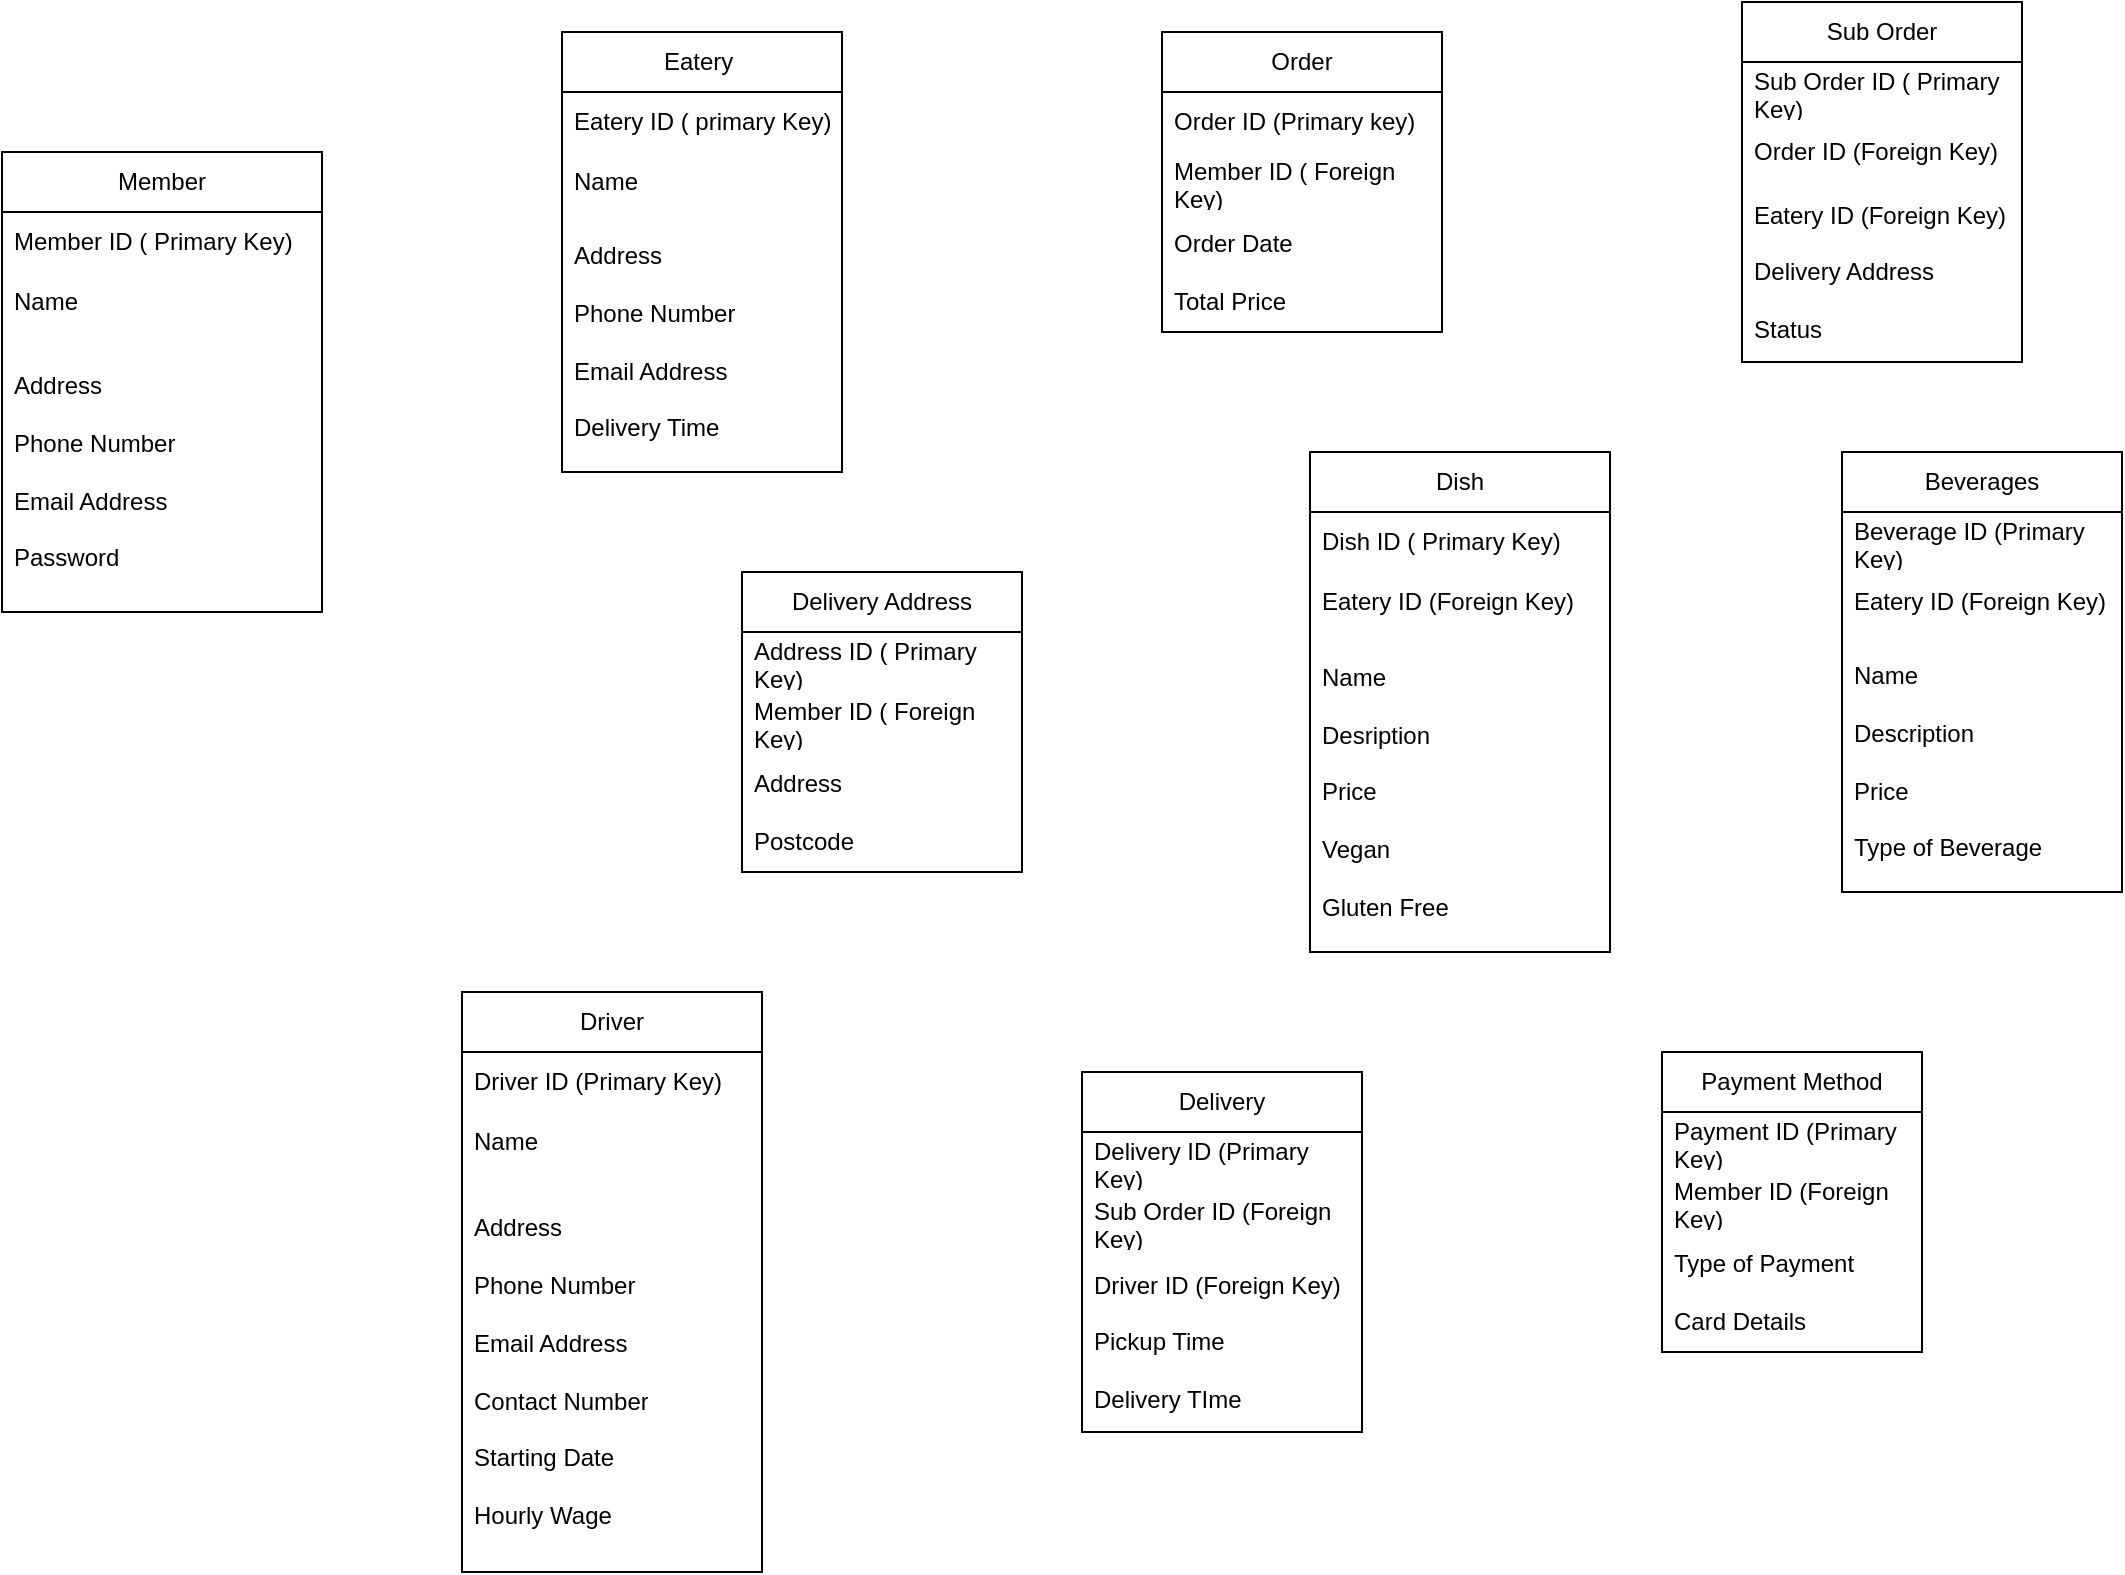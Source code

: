 <mxfile version="22.1.5" type="github">
  <diagram name="Page-1" id="V_OIsb3dV8PI7ekmCIi9">
    <mxGraphModel dx="1811" dy="629" grid="1" gridSize="10" guides="1" tooltips="1" connect="1" arrows="1" fold="1" page="1" pageScale="1" pageWidth="827" pageHeight="1169" math="0" shadow="0">
      <root>
        <mxCell id="0" />
        <mxCell id="1" parent="0" />
        <mxCell id="866BhcFPN6EovTLOz9K3-1" value="Member" style="swimlane;fontStyle=0;childLayout=stackLayout;horizontal=1;startSize=30;horizontalStack=0;resizeParent=1;resizeParentMax=0;resizeLast=0;collapsible=1;marginBottom=0;whiteSpace=wrap;html=1;" parent="1" vertex="1">
          <mxGeometry x="-240" y="470" width="160" height="230" as="geometry" />
        </mxCell>
        <mxCell id="866BhcFPN6EovTLOz9K3-2" value="Member ID ( Primary Key)" style="text;strokeColor=none;fillColor=none;align=left;verticalAlign=middle;spacingLeft=4;spacingRight=4;overflow=hidden;points=[[0,0.5],[1,0.5]];portConstraint=eastwest;rotatable=0;whiteSpace=wrap;html=1;" parent="866BhcFPN6EovTLOz9K3-1" vertex="1">
          <mxGeometry y="30" width="160" height="30" as="geometry" />
        </mxCell>
        <mxCell id="866BhcFPN6EovTLOz9K3-3" value="Name" style="text;strokeColor=none;fillColor=none;align=left;verticalAlign=middle;spacingLeft=4;spacingRight=4;overflow=hidden;points=[[0,0.5],[1,0.5]];portConstraint=eastwest;rotatable=0;whiteSpace=wrap;html=1;" parent="866BhcFPN6EovTLOz9K3-1" vertex="1">
          <mxGeometry y="60" width="160" height="30" as="geometry" />
        </mxCell>
        <mxCell id="866BhcFPN6EovTLOz9K3-4" value="Address&lt;br&gt;&lt;br&gt;Phone Number&lt;br&gt;&lt;br&gt;Email Address&lt;br&gt;&lt;br&gt;Password&lt;br&gt;" style="text;strokeColor=none;fillColor=none;align=left;verticalAlign=middle;spacingLeft=4;spacingRight=4;overflow=hidden;points=[[0,0.5],[1,0.5]];portConstraint=eastwest;rotatable=0;whiteSpace=wrap;html=1;" parent="866BhcFPN6EovTLOz9K3-1" vertex="1">
          <mxGeometry y="90" width="160" height="140" as="geometry" />
        </mxCell>
        <mxCell id="866BhcFPN6EovTLOz9K3-5" value="Eatery&amp;nbsp;" style="swimlane;fontStyle=0;childLayout=stackLayout;horizontal=1;startSize=30;horizontalStack=0;resizeParent=1;resizeParentMax=0;resizeLast=0;collapsible=1;marginBottom=0;whiteSpace=wrap;html=1;" parent="1" vertex="1">
          <mxGeometry x="40" y="410" width="140" height="220" as="geometry" />
        </mxCell>
        <mxCell id="866BhcFPN6EovTLOz9K3-6" value="Eatery ID ( primary Key)" style="text;strokeColor=none;fillColor=none;align=left;verticalAlign=middle;spacingLeft=4;spacingRight=4;overflow=hidden;points=[[0,0.5],[1,0.5]];portConstraint=eastwest;rotatable=0;whiteSpace=wrap;html=1;" parent="866BhcFPN6EovTLOz9K3-5" vertex="1">
          <mxGeometry y="30" width="140" height="30" as="geometry" />
        </mxCell>
        <mxCell id="866BhcFPN6EovTLOz9K3-7" value="Name" style="text;strokeColor=none;fillColor=none;align=left;verticalAlign=middle;spacingLeft=4;spacingRight=4;overflow=hidden;points=[[0,0.5],[1,0.5]];portConstraint=eastwest;rotatable=0;whiteSpace=wrap;html=1;" parent="866BhcFPN6EovTLOz9K3-5" vertex="1">
          <mxGeometry y="60" width="140" height="30" as="geometry" />
        </mxCell>
        <mxCell id="866BhcFPN6EovTLOz9K3-8" value="Address&lt;br&gt;&lt;br&gt;Phone Number&lt;br&gt;&lt;br&gt;Email Address&lt;br&gt;&lt;br&gt;Delivery Time&lt;br&gt;" style="text;strokeColor=none;fillColor=none;align=left;verticalAlign=middle;spacingLeft=4;spacingRight=4;overflow=hidden;points=[[0,0.5],[1,0.5]];portConstraint=eastwest;rotatable=0;whiteSpace=wrap;html=1;" parent="866BhcFPN6EovTLOz9K3-5" vertex="1">
          <mxGeometry y="90" width="140" height="130" as="geometry" />
        </mxCell>
        <mxCell id="866BhcFPN6EovTLOz9K3-9" value="Delivery Address" style="swimlane;fontStyle=0;childLayout=stackLayout;horizontal=1;startSize=30;horizontalStack=0;resizeParent=1;resizeParentMax=0;resizeLast=0;collapsible=1;marginBottom=0;whiteSpace=wrap;html=1;" parent="1" vertex="1">
          <mxGeometry x="130" y="680" width="140" height="150" as="geometry" />
        </mxCell>
        <mxCell id="866BhcFPN6EovTLOz9K3-10" value="Address ID ( Primary Key)" style="text;strokeColor=none;fillColor=none;align=left;verticalAlign=middle;spacingLeft=4;spacingRight=4;overflow=hidden;points=[[0,0.5],[1,0.5]];portConstraint=eastwest;rotatable=0;whiteSpace=wrap;html=1;" parent="866BhcFPN6EovTLOz9K3-9" vertex="1">
          <mxGeometry y="30" width="140" height="30" as="geometry" />
        </mxCell>
        <mxCell id="866BhcFPN6EovTLOz9K3-11" value="Member ID ( Foreign Key)" style="text;strokeColor=none;fillColor=none;align=left;verticalAlign=middle;spacingLeft=4;spacingRight=4;overflow=hidden;points=[[0,0.5],[1,0.5]];portConstraint=eastwest;rotatable=0;whiteSpace=wrap;html=1;" parent="866BhcFPN6EovTLOz9K3-9" vertex="1">
          <mxGeometry y="60" width="140" height="30" as="geometry" />
        </mxCell>
        <mxCell id="866BhcFPN6EovTLOz9K3-12" value="Address&lt;br&gt;&lt;br&gt;Postcode" style="text;strokeColor=none;fillColor=none;align=left;verticalAlign=middle;spacingLeft=4;spacingRight=4;overflow=hidden;points=[[0,0.5],[1,0.5]];portConstraint=eastwest;rotatable=0;whiteSpace=wrap;html=1;" parent="866BhcFPN6EovTLOz9K3-9" vertex="1">
          <mxGeometry y="90" width="140" height="60" as="geometry" />
        </mxCell>
        <mxCell id="866BhcFPN6EovTLOz9K3-13" value="Order" style="swimlane;fontStyle=0;childLayout=stackLayout;horizontal=1;startSize=30;horizontalStack=0;resizeParent=1;resizeParentMax=0;resizeLast=0;collapsible=1;marginBottom=0;whiteSpace=wrap;html=1;" parent="1" vertex="1">
          <mxGeometry x="340" y="410" width="140" height="150" as="geometry" />
        </mxCell>
        <mxCell id="866BhcFPN6EovTLOz9K3-14" value="Order ID (Primary key)" style="text;strokeColor=none;fillColor=none;align=left;verticalAlign=middle;spacingLeft=4;spacingRight=4;overflow=hidden;points=[[0,0.5],[1,0.5]];portConstraint=eastwest;rotatable=0;whiteSpace=wrap;html=1;" parent="866BhcFPN6EovTLOz9K3-13" vertex="1">
          <mxGeometry y="30" width="140" height="30" as="geometry" />
        </mxCell>
        <mxCell id="866BhcFPN6EovTLOz9K3-15" value="Member ID ( Foreign Key)" style="text;strokeColor=none;fillColor=none;align=left;verticalAlign=middle;spacingLeft=4;spacingRight=4;overflow=hidden;points=[[0,0.5],[1,0.5]];portConstraint=eastwest;rotatable=0;whiteSpace=wrap;html=1;" parent="866BhcFPN6EovTLOz9K3-13" vertex="1">
          <mxGeometry y="60" width="140" height="30" as="geometry" />
        </mxCell>
        <mxCell id="866BhcFPN6EovTLOz9K3-16" value="Order Date&lt;br&gt;&lt;br&gt;Total Price&lt;br&gt;" style="text;strokeColor=none;fillColor=none;align=left;verticalAlign=middle;spacingLeft=4;spacingRight=4;overflow=hidden;points=[[0,0.5],[1,0.5]];portConstraint=eastwest;rotatable=0;whiteSpace=wrap;html=1;" parent="866BhcFPN6EovTLOz9K3-13" vertex="1">
          <mxGeometry y="90" width="140" height="60" as="geometry" />
        </mxCell>
        <mxCell id="866BhcFPN6EovTLOz9K3-17" value="Sub Order" style="swimlane;fontStyle=0;childLayout=stackLayout;horizontal=1;startSize=30;horizontalStack=0;resizeParent=1;resizeParentMax=0;resizeLast=0;collapsible=1;marginBottom=0;whiteSpace=wrap;html=1;" parent="1" vertex="1">
          <mxGeometry x="630" y="395" width="140" height="180" as="geometry" />
        </mxCell>
        <mxCell id="866BhcFPN6EovTLOz9K3-18" value="Sub Order ID ( Primary Key)" style="text;strokeColor=none;fillColor=none;align=left;verticalAlign=middle;spacingLeft=4;spacingRight=4;overflow=hidden;points=[[0,0.5],[1,0.5]];portConstraint=eastwest;rotatable=0;whiteSpace=wrap;html=1;" parent="866BhcFPN6EovTLOz9K3-17" vertex="1">
          <mxGeometry y="30" width="140" height="30" as="geometry" />
        </mxCell>
        <mxCell id="866BhcFPN6EovTLOz9K3-19" value="Order ID (Foreign Key)" style="text;strokeColor=none;fillColor=none;align=left;verticalAlign=middle;spacingLeft=4;spacingRight=4;overflow=hidden;points=[[0,0.5],[1,0.5]];portConstraint=eastwest;rotatable=0;whiteSpace=wrap;html=1;" parent="866BhcFPN6EovTLOz9K3-17" vertex="1">
          <mxGeometry y="60" width="140" height="30" as="geometry" />
        </mxCell>
        <mxCell id="866BhcFPN6EovTLOz9K3-20" value="Eatery ID (Foreign Key)&lt;br&gt;&lt;br&gt;Delivery Address&lt;br&gt;&lt;br&gt;Status" style="text;strokeColor=none;fillColor=none;align=left;verticalAlign=middle;spacingLeft=4;spacingRight=4;overflow=hidden;points=[[0,0.5],[1,0.5]];portConstraint=eastwest;rotatable=0;whiteSpace=wrap;html=1;" parent="866BhcFPN6EovTLOz9K3-17" vertex="1">
          <mxGeometry y="90" width="140" height="90" as="geometry" />
        </mxCell>
        <mxCell id="866BhcFPN6EovTLOz9K3-21" value="Dish" style="swimlane;fontStyle=0;childLayout=stackLayout;horizontal=1;startSize=30;horizontalStack=0;resizeParent=1;resizeParentMax=0;resizeLast=0;collapsible=1;marginBottom=0;whiteSpace=wrap;html=1;" parent="1" vertex="1">
          <mxGeometry x="414" y="620" width="150" height="250" as="geometry" />
        </mxCell>
        <mxCell id="866BhcFPN6EovTLOz9K3-22" value="Dish ID ( Primary Key)" style="text;strokeColor=none;fillColor=none;align=left;verticalAlign=middle;spacingLeft=4;spacingRight=4;overflow=hidden;points=[[0,0.5],[1,0.5]];portConstraint=eastwest;rotatable=0;whiteSpace=wrap;html=1;" parent="866BhcFPN6EovTLOz9K3-21" vertex="1">
          <mxGeometry y="30" width="150" height="30" as="geometry" />
        </mxCell>
        <mxCell id="866BhcFPN6EovTLOz9K3-23" value="Eatery ID (Foreign Key)" style="text;strokeColor=none;fillColor=none;align=left;verticalAlign=middle;spacingLeft=4;spacingRight=4;overflow=hidden;points=[[0,0.5],[1,0.5]];portConstraint=eastwest;rotatable=0;whiteSpace=wrap;html=1;" parent="866BhcFPN6EovTLOz9K3-21" vertex="1">
          <mxGeometry y="60" width="150" height="30" as="geometry" />
        </mxCell>
        <mxCell id="866BhcFPN6EovTLOz9K3-24" value="Name&lt;br&gt;&lt;br&gt;Desription&lt;br&gt;&lt;br&gt;Price&lt;br&gt;&lt;br&gt;Vegan&lt;br&gt;&lt;br&gt;Gluten Free" style="text;strokeColor=none;fillColor=none;align=left;verticalAlign=middle;spacingLeft=4;spacingRight=4;overflow=hidden;points=[[0,0.5],[1,0.5]];portConstraint=eastwest;rotatable=0;whiteSpace=wrap;html=1;" parent="866BhcFPN6EovTLOz9K3-21" vertex="1">
          <mxGeometry y="90" width="150" height="160" as="geometry" />
        </mxCell>
        <mxCell id="866BhcFPN6EovTLOz9K3-25" value="Beverages" style="swimlane;fontStyle=0;childLayout=stackLayout;horizontal=1;startSize=30;horizontalStack=0;resizeParent=1;resizeParentMax=0;resizeLast=0;collapsible=1;marginBottom=0;whiteSpace=wrap;html=1;" parent="1" vertex="1">
          <mxGeometry x="680" y="620" width="140" height="220" as="geometry" />
        </mxCell>
        <mxCell id="866BhcFPN6EovTLOz9K3-26" value="Beverage ID (Primary Key)" style="text;strokeColor=none;fillColor=none;align=left;verticalAlign=middle;spacingLeft=4;spacingRight=4;overflow=hidden;points=[[0,0.5],[1,0.5]];portConstraint=eastwest;rotatable=0;whiteSpace=wrap;html=1;" parent="866BhcFPN6EovTLOz9K3-25" vertex="1">
          <mxGeometry y="30" width="140" height="30" as="geometry" />
        </mxCell>
        <mxCell id="866BhcFPN6EovTLOz9K3-27" value="Eatery ID (Foreign Key)" style="text;strokeColor=none;fillColor=none;align=left;verticalAlign=middle;spacingLeft=4;spacingRight=4;overflow=hidden;points=[[0,0.5],[1,0.5]];portConstraint=eastwest;rotatable=0;whiteSpace=wrap;html=1;" parent="866BhcFPN6EovTLOz9K3-25" vertex="1">
          <mxGeometry y="60" width="140" height="30" as="geometry" />
        </mxCell>
        <mxCell id="866BhcFPN6EovTLOz9K3-28" value="Name&lt;br&gt;&lt;br&gt;Description&lt;br&gt;&lt;br&gt;Price&lt;br&gt;&lt;br&gt;Type of Beverage&lt;br&gt;" style="text;strokeColor=none;fillColor=none;align=left;verticalAlign=middle;spacingLeft=4;spacingRight=4;overflow=hidden;points=[[0,0.5],[1,0.5]];portConstraint=eastwest;rotatable=0;whiteSpace=wrap;html=1;" parent="866BhcFPN6EovTLOz9K3-25" vertex="1">
          <mxGeometry y="90" width="140" height="130" as="geometry" />
        </mxCell>
        <mxCell id="866BhcFPN6EovTLOz9K3-29" value="Payment Method" style="swimlane;fontStyle=0;childLayout=stackLayout;horizontal=1;startSize=30;horizontalStack=0;resizeParent=1;resizeParentMax=0;resizeLast=0;collapsible=1;marginBottom=0;whiteSpace=wrap;html=1;" parent="1" vertex="1">
          <mxGeometry x="590" y="920" width="130" height="150" as="geometry" />
        </mxCell>
        <mxCell id="866BhcFPN6EovTLOz9K3-30" value="Payment ID (Primary Key)" style="text;strokeColor=none;fillColor=none;align=left;verticalAlign=middle;spacingLeft=4;spacingRight=4;overflow=hidden;points=[[0,0.5],[1,0.5]];portConstraint=eastwest;rotatable=0;whiteSpace=wrap;html=1;" parent="866BhcFPN6EovTLOz9K3-29" vertex="1">
          <mxGeometry y="30" width="130" height="30" as="geometry" />
        </mxCell>
        <mxCell id="866BhcFPN6EovTLOz9K3-31" value="Member ID (Foreign Key)" style="text;strokeColor=none;fillColor=none;align=left;verticalAlign=middle;spacingLeft=4;spacingRight=4;overflow=hidden;points=[[0,0.5],[1,0.5]];portConstraint=eastwest;rotatable=0;whiteSpace=wrap;html=1;" parent="866BhcFPN6EovTLOz9K3-29" vertex="1">
          <mxGeometry y="60" width="130" height="30" as="geometry" />
        </mxCell>
        <mxCell id="866BhcFPN6EovTLOz9K3-32" value="Type of Payment&lt;br&gt;&lt;br&gt;Card Details&lt;br&gt;" style="text;strokeColor=none;fillColor=none;align=left;verticalAlign=middle;spacingLeft=4;spacingRight=4;overflow=hidden;points=[[0,0.5],[1,0.5]];portConstraint=eastwest;rotatable=0;whiteSpace=wrap;html=1;" parent="866BhcFPN6EovTLOz9K3-29" vertex="1">
          <mxGeometry y="90" width="130" height="60" as="geometry" />
        </mxCell>
        <mxCell id="866BhcFPN6EovTLOz9K3-33" value="Delivery" style="swimlane;fontStyle=0;childLayout=stackLayout;horizontal=1;startSize=30;horizontalStack=0;resizeParent=1;resizeParentMax=0;resizeLast=0;collapsible=1;marginBottom=0;whiteSpace=wrap;html=1;" parent="1" vertex="1">
          <mxGeometry x="300" y="930" width="140" height="180" as="geometry" />
        </mxCell>
        <mxCell id="866BhcFPN6EovTLOz9K3-34" value="Delivery ID (Primary Key)" style="text;strokeColor=none;fillColor=none;align=left;verticalAlign=middle;spacingLeft=4;spacingRight=4;overflow=hidden;points=[[0,0.5],[1,0.5]];portConstraint=eastwest;rotatable=0;whiteSpace=wrap;html=1;" parent="866BhcFPN6EovTLOz9K3-33" vertex="1">
          <mxGeometry y="30" width="140" height="30" as="geometry" />
        </mxCell>
        <mxCell id="866BhcFPN6EovTLOz9K3-35" value="Sub Order ID (Foreign Key)" style="text;strokeColor=none;fillColor=none;align=left;verticalAlign=middle;spacingLeft=4;spacingRight=4;overflow=hidden;points=[[0,0.5],[1,0.5]];portConstraint=eastwest;rotatable=0;whiteSpace=wrap;html=1;" parent="866BhcFPN6EovTLOz9K3-33" vertex="1">
          <mxGeometry y="60" width="140" height="30" as="geometry" />
        </mxCell>
        <mxCell id="866BhcFPN6EovTLOz9K3-36" value="Driver ID (Foreign Key)&lt;br&gt;&lt;br&gt;Pickup Time&lt;br&gt;&lt;br&gt;Delivery TIme" style="text;strokeColor=none;fillColor=none;align=left;verticalAlign=middle;spacingLeft=4;spacingRight=4;overflow=hidden;points=[[0,0.5],[1,0.5]];portConstraint=eastwest;rotatable=0;whiteSpace=wrap;html=1;" parent="866BhcFPN6EovTLOz9K3-33" vertex="1">
          <mxGeometry y="90" width="140" height="90" as="geometry" />
        </mxCell>
        <mxCell id="866BhcFPN6EovTLOz9K3-40" value="Driver" style="swimlane;fontStyle=0;childLayout=stackLayout;horizontal=1;startSize=30;horizontalStack=0;resizeParent=1;resizeParentMax=0;resizeLast=0;collapsible=1;marginBottom=0;whiteSpace=wrap;html=1;" parent="1" vertex="1">
          <mxGeometry x="-10" y="890" width="150" height="290" as="geometry" />
        </mxCell>
        <mxCell id="866BhcFPN6EovTLOz9K3-41" value="Driver ID (Primary Key)" style="text;strokeColor=none;fillColor=none;align=left;verticalAlign=middle;spacingLeft=4;spacingRight=4;overflow=hidden;points=[[0,0.5],[1,0.5]];portConstraint=eastwest;rotatable=0;whiteSpace=wrap;html=1;" parent="866BhcFPN6EovTLOz9K3-40" vertex="1">
          <mxGeometry y="30" width="150" height="30" as="geometry" />
        </mxCell>
        <mxCell id="866BhcFPN6EovTLOz9K3-42" value="Name" style="text;strokeColor=none;fillColor=none;align=left;verticalAlign=middle;spacingLeft=4;spacingRight=4;overflow=hidden;points=[[0,0.5],[1,0.5]];portConstraint=eastwest;rotatable=0;whiteSpace=wrap;html=1;" parent="866BhcFPN6EovTLOz9K3-40" vertex="1">
          <mxGeometry y="60" width="150" height="30" as="geometry" />
        </mxCell>
        <mxCell id="866BhcFPN6EovTLOz9K3-43" value="Address&lt;br&gt;&lt;br&gt;Phone Number&lt;br&gt;&lt;br&gt;Email Address&lt;br&gt;&lt;br&gt;Contact Number&lt;br&gt;&lt;br&gt;Starting Date&lt;br&gt;&lt;br&gt;Hourly Wage" style="text;strokeColor=none;fillColor=none;align=left;verticalAlign=middle;spacingLeft=4;spacingRight=4;overflow=hidden;points=[[0,0.5],[1,0.5]];portConstraint=eastwest;rotatable=0;whiteSpace=wrap;html=1;" parent="866BhcFPN6EovTLOz9K3-40" vertex="1">
          <mxGeometry y="90" width="150" height="200" as="geometry" />
        </mxCell>
      </root>
    </mxGraphModel>
  </diagram>
</mxfile>
